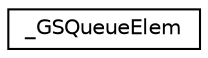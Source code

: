 digraph G
{
  edge [fontname="Helvetica",fontsize="10",labelfontname="Helvetica",labelfontsize="10"];
  node [fontname="Helvetica",fontsize="10",shape=record];
  rankdir=LR;
  Node1 [label="_GSQueueElem",height=0.2,width=0.4,color="black", fillcolor="white", style="filled",URL="$d0/d53/struct__GSQueueElem.html"];
}
